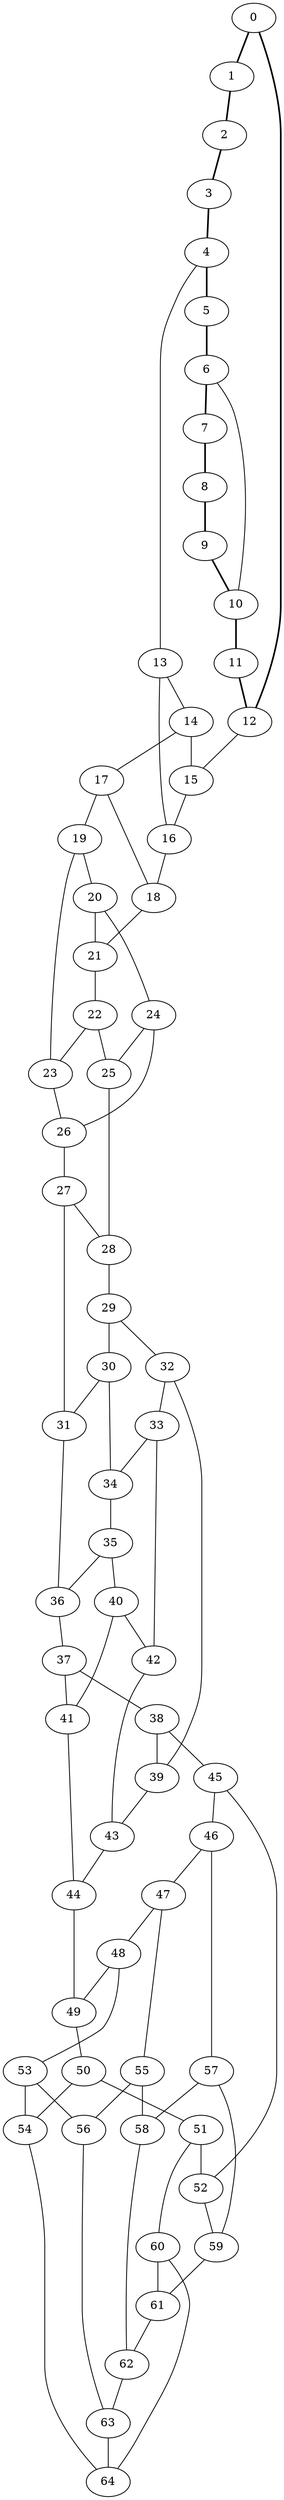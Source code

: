 //Inside of this graph isn't 3-connected
graph G {
0 [ pos = " 16.00,0.00!" ];
0 -- 1[style=bold];
0 -- 12[style=bold];
1 [ pos = " 14.17,7.44!" ];
1 -- 2[style=bold];
2 [ pos = " 9.09,13.17!" ];
2 -- 3[style=bold];
3 [ pos = " 1.93,15.88!" ];
3 -- 4[style=bold];
4 [ pos = " -5.67,14.96!" ];
4 -- 5[style=bold];
4 -- 13;
5 [ pos = " -11.98,10.61!" ];
5 -- 6[style=bold];
6 [ pos = " -15.54,3.83!" ];
6 -- 7[style=bold];
6 -- 10;
7 [ pos = " -15.54,-3.83!" ];
7 -- 8[style=bold];
8 [ pos = " -11.98,-10.61!" ];
8 -- 9[style=bold];
9 [ pos = " -5.67,-14.96!" ];
9 -- 10[style=bold];
10 [ pos = " 1.93,-15.88!" ];
10 -- 11[style=bold];
11 [ pos = " 9.09,-13.17!" ];
11 -- 12[style=bold];
12 [ pos = " 14.17,-7.44!" ];
12 -- 15;
13 -- 14;
13 -- 16;
14 -- 15;
14 -- 17;
15 -- 16;
16 -- 18;
17 -- 18;
17 -- 19;
18 -- 21;
19 -- 20;
19 -- 23;
20 -- 21;
20 -- 24;
21 -- 22;
22 -- 23;
22 -- 25;
23 -- 26;
24 -- 25;
24 -- 26;
25 -- 28;
26 -- 27;
27 -- 28;
27 -- 31;
28 -- 29;
29 -- 30;
29 -- 32;
30 -- 31;
30 -- 34;
31 -- 36;
32 -- 33;
32 -- 39;
33 -- 34;
33 -- 42;
34 -- 35;
35 -- 36;
35 -- 40;
36 -- 37;
37 -- 38;
37 -- 41;
38 -- 39;
38 -- 45;
39 -- 43;
40 -- 41;
40 -- 42;
41 -- 44;
42 -- 43;
43 -- 44;
44 -- 49;
45 -- 46;
45 -- 52;
46 -- 47;
46 -- 57;
47 -- 48;
47 -- 55;
48 -- 49;
48 -- 53;
49 -- 50;
50 -- 51;
50 -- 54;
51 -- 52;
51 -- 60;
52 -- 59;
53 -- 54;
53 -- 56;
54 -- 64;
55 -- 56;
55 -- 58;
56 -- 63;
57 -- 58;
57 -- 59;
58 -- 62;
59 -- 61;
60 -- 61;
60 -- 64;
61 -- 62;
62 -- 63;
63 -- 64;
}
